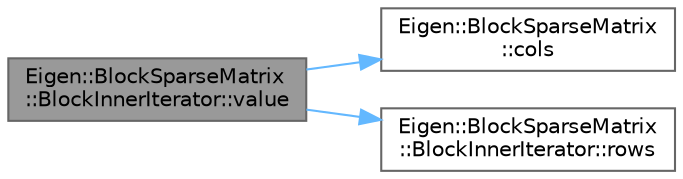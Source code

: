 digraph "Eigen::BlockSparseMatrix::BlockInnerIterator::value"
{
 // LATEX_PDF_SIZE
  bgcolor="transparent";
  edge [fontname=Helvetica,fontsize=10,labelfontname=Helvetica,labelfontsize=10];
  node [fontname=Helvetica,fontsize=10,shape=box,height=0.2,width=0.4];
  rankdir="LR";
  Node1 [id="Node000001",label="Eigen::BlockSparseMatrix\l::BlockInnerIterator::value",height=0.2,width=0.4,color="gray40", fillcolor="grey60", style="filled", fontcolor="black",tooltip=" "];
  Node1 -> Node2 [id="edge3_Node000001_Node000002",color="steelblue1",style="solid",tooltip=" "];
  Node2 [id="Node000002",label="Eigen::BlockSparseMatrix\l::cols",height=0.2,width=0.4,color="grey40", fillcolor="white", style="filled",URL="$class_eigen_1_1_block_sparse_matrix.html#aa689bd28af9a8176d1c793c075aa0a42",tooltip=" "];
  Node1 -> Node3 [id="edge4_Node000001_Node000003",color="steelblue1",style="solid",tooltip=" "];
  Node3 [id="Node000003",label="Eigen::BlockSparseMatrix\l::BlockInnerIterator::rows",height=0.2,width=0.4,color="grey40", fillcolor="white", style="filled",URL="$class_eigen_1_1_block_sparse_matrix_1_1_block_inner_iterator.html#a5057b6614dd2d187f9ab026c0a91568b",tooltip=" "];
}
